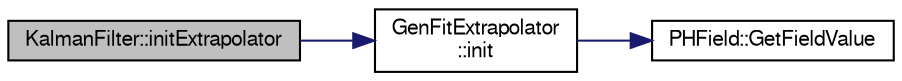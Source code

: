 digraph "KalmanFilter::initExtrapolator"
{
  bgcolor="transparent";
  edge [fontname="FreeSans",fontsize="10",labelfontname="FreeSans",labelfontsize="10"];
  node [fontname="FreeSans",fontsize="10",shape=record];
  rankdir="LR";
  Node1 [label="KalmanFilter::initExtrapolator",height=0.2,width=0.4,color="black", fillcolor="grey75", style="filled" fontcolor="black"];
  Node1 -> Node2 [color="midnightblue",fontsize="10",style="solid",fontname="FreeSans"];
  Node2 [label="GenFitExtrapolator\l::init",height=0.2,width=0.4,color="black",URL="$d1/d3d/classGenFitExtrapolator.html#a4990b6b1b417881f0535a498478f2205",tooltip="Initialize geometry and physics. "];
  Node2 -> Node3 [color="midnightblue",fontsize="10",style="solid",fontname="FreeSans"];
  Node3 [label="PHField::GetFieldValue",height=0.2,width=0.4,color="black",URL="$da/ddc/classPHField.html#af517f905af775d9045dfca957739fcbb"];
}
